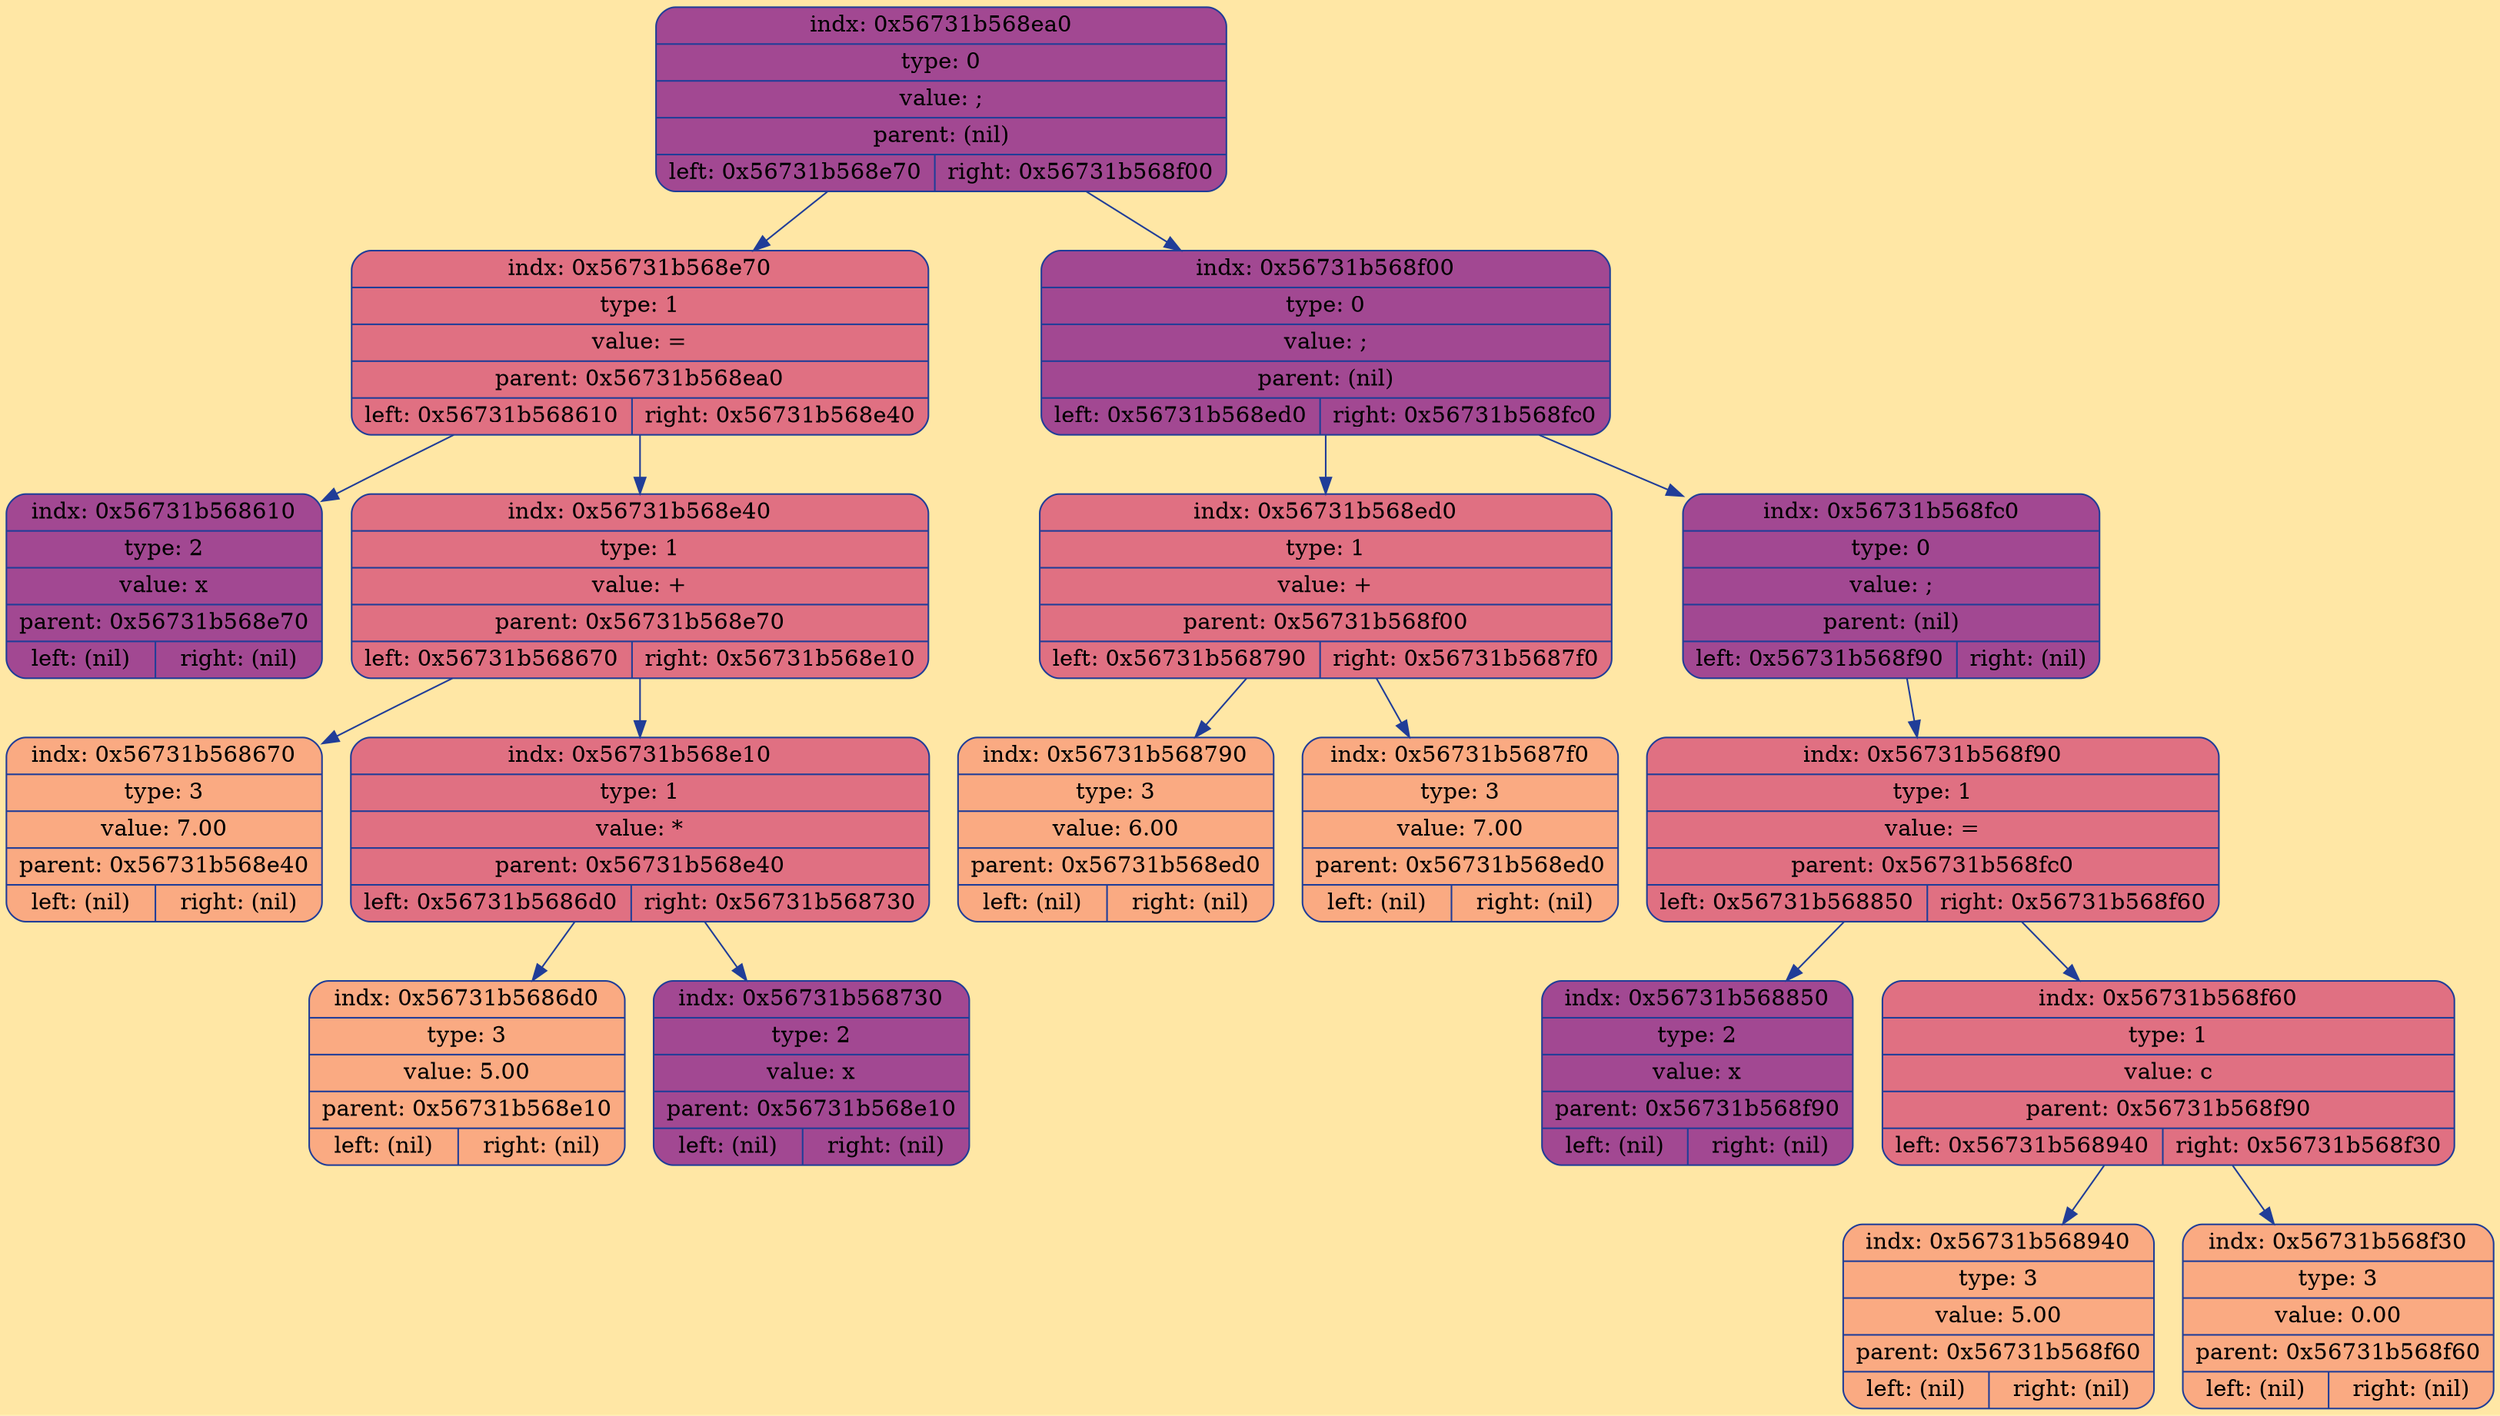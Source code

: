 digraph Tree {
	rankdir = TB;
	node [shape = record];
	edge [color = "#203D98"];
	bgcolor = "#FFE7A5";
	node0x56731b568ea0 [color = "#203D98", shape = Mrecord, style = filled, fillcolor = "#A24892", label = "{indx: 0x56731b568ea0 | type: 0 | value: ; | parent: (nil) | { left: 0x56731b568e70 | right: 0x56731b568f00}}"];
		node0x56731b568ea0 -> node0x56731b568e70
	node0x56731b568e70 [color = "#203D98", shape = Mrecord, style = filled, fillcolor = "#E07082", label = "{indx: 0x56731b568e70 | type: 1 | value: = | parent: 0x56731b568ea0 | { left: 0x56731b568610 | right: 0x56731b568e40}}"];
		node0x56731b568e70 -> node0x56731b568610
	node0x56731b568610 [color = "#203D98", shape = Mrecord, style = filled, fillcolor = "#A24892", label = "{indx: 0x56731b568610 | type: 2 | value: x | parent: 0x56731b568e70 | { left: (nil) | right: (nil)}}"];
		node0x56731b568e70 -> node0x56731b568e40
	node0x56731b568e40 [color = "#203D98", shape = Mrecord, style = filled, fillcolor = "#E07082", label = "{indx: 0x56731b568e40 | type: 1 | value: + | parent: 0x56731b568e70 | { left: 0x56731b568670 | right: 0x56731b568e10}}"];
		node0x56731b568e40 -> node0x56731b568670
	node0x56731b568670 [color = "#203D98", shape = Mrecord, style = filled, fillcolor = "#FAAA82", label = "{indx: 0x56731b568670 | type: 3 | value: 7.00 | parent: 0x56731b568e40 | { left: (nil) | right: (nil)}}"];
		node0x56731b568e40 -> node0x56731b568e10
	node0x56731b568e10 [color = "#203D98", shape = Mrecord, style = filled, fillcolor = "#E07082", label = "{indx: 0x56731b568e10 | type: 1 | value: * | parent: 0x56731b568e40 | { left: 0x56731b5686d0 | right: 0x56731b568730}}"];
		node0x56731b568e10 -> node0x56731b5686d0
	node0x56731b5686d0 [color = "#203D98", shape = Mrecord, style = filled, fillcolor = "#FAAA82", label = "{indx: 0x56731b5686d0 | type: 3 | value: 5.00 | parent: 0x56731b568e10 | { left: (nil) | right: (nil)}}"];
		node0x56731b568e10 -> node0x56731b568730
	node0x56731b568730 [color = "#203D98", shape = Mrecord, style = filled, fillcolor = "#A24892", label = "{indx: 0x56731b568730 | type: 2 | value: x | parent: 0x56731b568e10 | { left: (nil) | right: (nil)}}"];
		node0x56731b568ea0 -> node0x56731b568f00
	node0x56731b568f00 [color = "#203D98", shape = Mrecord, style = filled, fillcolor = "#A24892", label = "{indx: 0x56731b568f00 | type: 0 | value: ; | parent: (nil) | { left: 0x56731b568ed0 | right: 0x56731b568fc0}}"];
		node0x56731b568f00 -> node0x56731b568ed0
	node0x56731b568ed0 [color = "#203D98", shape = Mrecord, style = filled, fillcolor = "#E07082", label = "{indx: 0x56731b568ed0 | type: 1 | value: + | parent: 0x56731b568f00 | { left: 0x56731b568790 | right: 0x56731b5687f0}}"];
		node0x56731b568ed0 -> node0x56731b568790
	node0x56731b568790 [color = "#203D98", shape = Mrecord, style = filled, fillcolor = "#FAAA82", label = "{indx: 0x56731b568790 | type: 3 | value: 6.00 | parent: 0x56731b568ed0 | { left: (nil) | right: (nil)}}"];
		node0x56731b568ed0 -> node0x56731b5687f0
	node0x56731b5687f0 [color = "#203D98", shape = Mrecord, style = filled, fillcolor = "#FAAA82", label = "{indx: 0x56731b5687f0 | type: 3 | value: 7.00 | parent: 0x56731b568ed0 | { left: (nil) | right: (nil)}}"];
		node0x56731b568f00 -> node0x56731b568fc0
	node0x56731b568fc0 [color = "#203D98", shape = Mrecord, style = filled, fillcolor = "#A24892", label = "{indx: 0x56731b568fc0 | type: 0 | value: ; | parent: (nil) | { left: 0x56731b568f90 | right: (nil)}}"];
		node0x56731b568fc0 -> node0x56731b568f90
	node0x56731b568f90 [color = "#203D98", shape = Mrecord, style = filled, fillcolor = "#E07082", label = "{indx: 0x56731b568f90 | type: 1 | value: = | parent: 0x56731b568fc0 | { left: 0x56731b568850 | right: 0x56731b568f60}}"];
		node0x56731b568f90 -> node0x56731b568850
	node0x56731b568850 [color = "#203D98", shape = Mrecord, style = filled, fillcolor = "#A24892", label = "{indx: 0x56731b568850 | type: 2 | value: x | parent: 0x56731b568f90 | { left: (nil) | right: (nil)}}"];
		node0x56731b568f90 -> node0x56731b568f60
	node0x56731b568f60 [color = "#203D98", shape = Mrecord, style = filled, fillcolor = "#E07082", label = "{indx: 0x56731b568f60 | type: 1 | value: c | parent: 0x56731b568f90 | { left: 0x56731b568940 | right: 0x56731b568f30}}"];
		node0x56731b568f60 -> node0x56731b568940
	node0x56731b568940 [color = "#203D98", shape = Mrecord, style = filled, fillcolor = "#FAAA82", label = "{indx: 0x56731b568940 | type: 3 | value: 5.00 | parent: 0x56731b568f60 | { left: (nil) | right: (nil)}}"];
		node0x56731b568f60 -> node0x56731b568f30
	node0x56731b568f30 [color = "#203D98", shape = Mrecord, style = filled, fillcolor = "#FAAA82", label = "{indx: 0x56731b568f30 | type: 3 | value: 0.00 | parent: 0x56731b568f60 | { left: (nil) | right: (nil)}}"];
}
